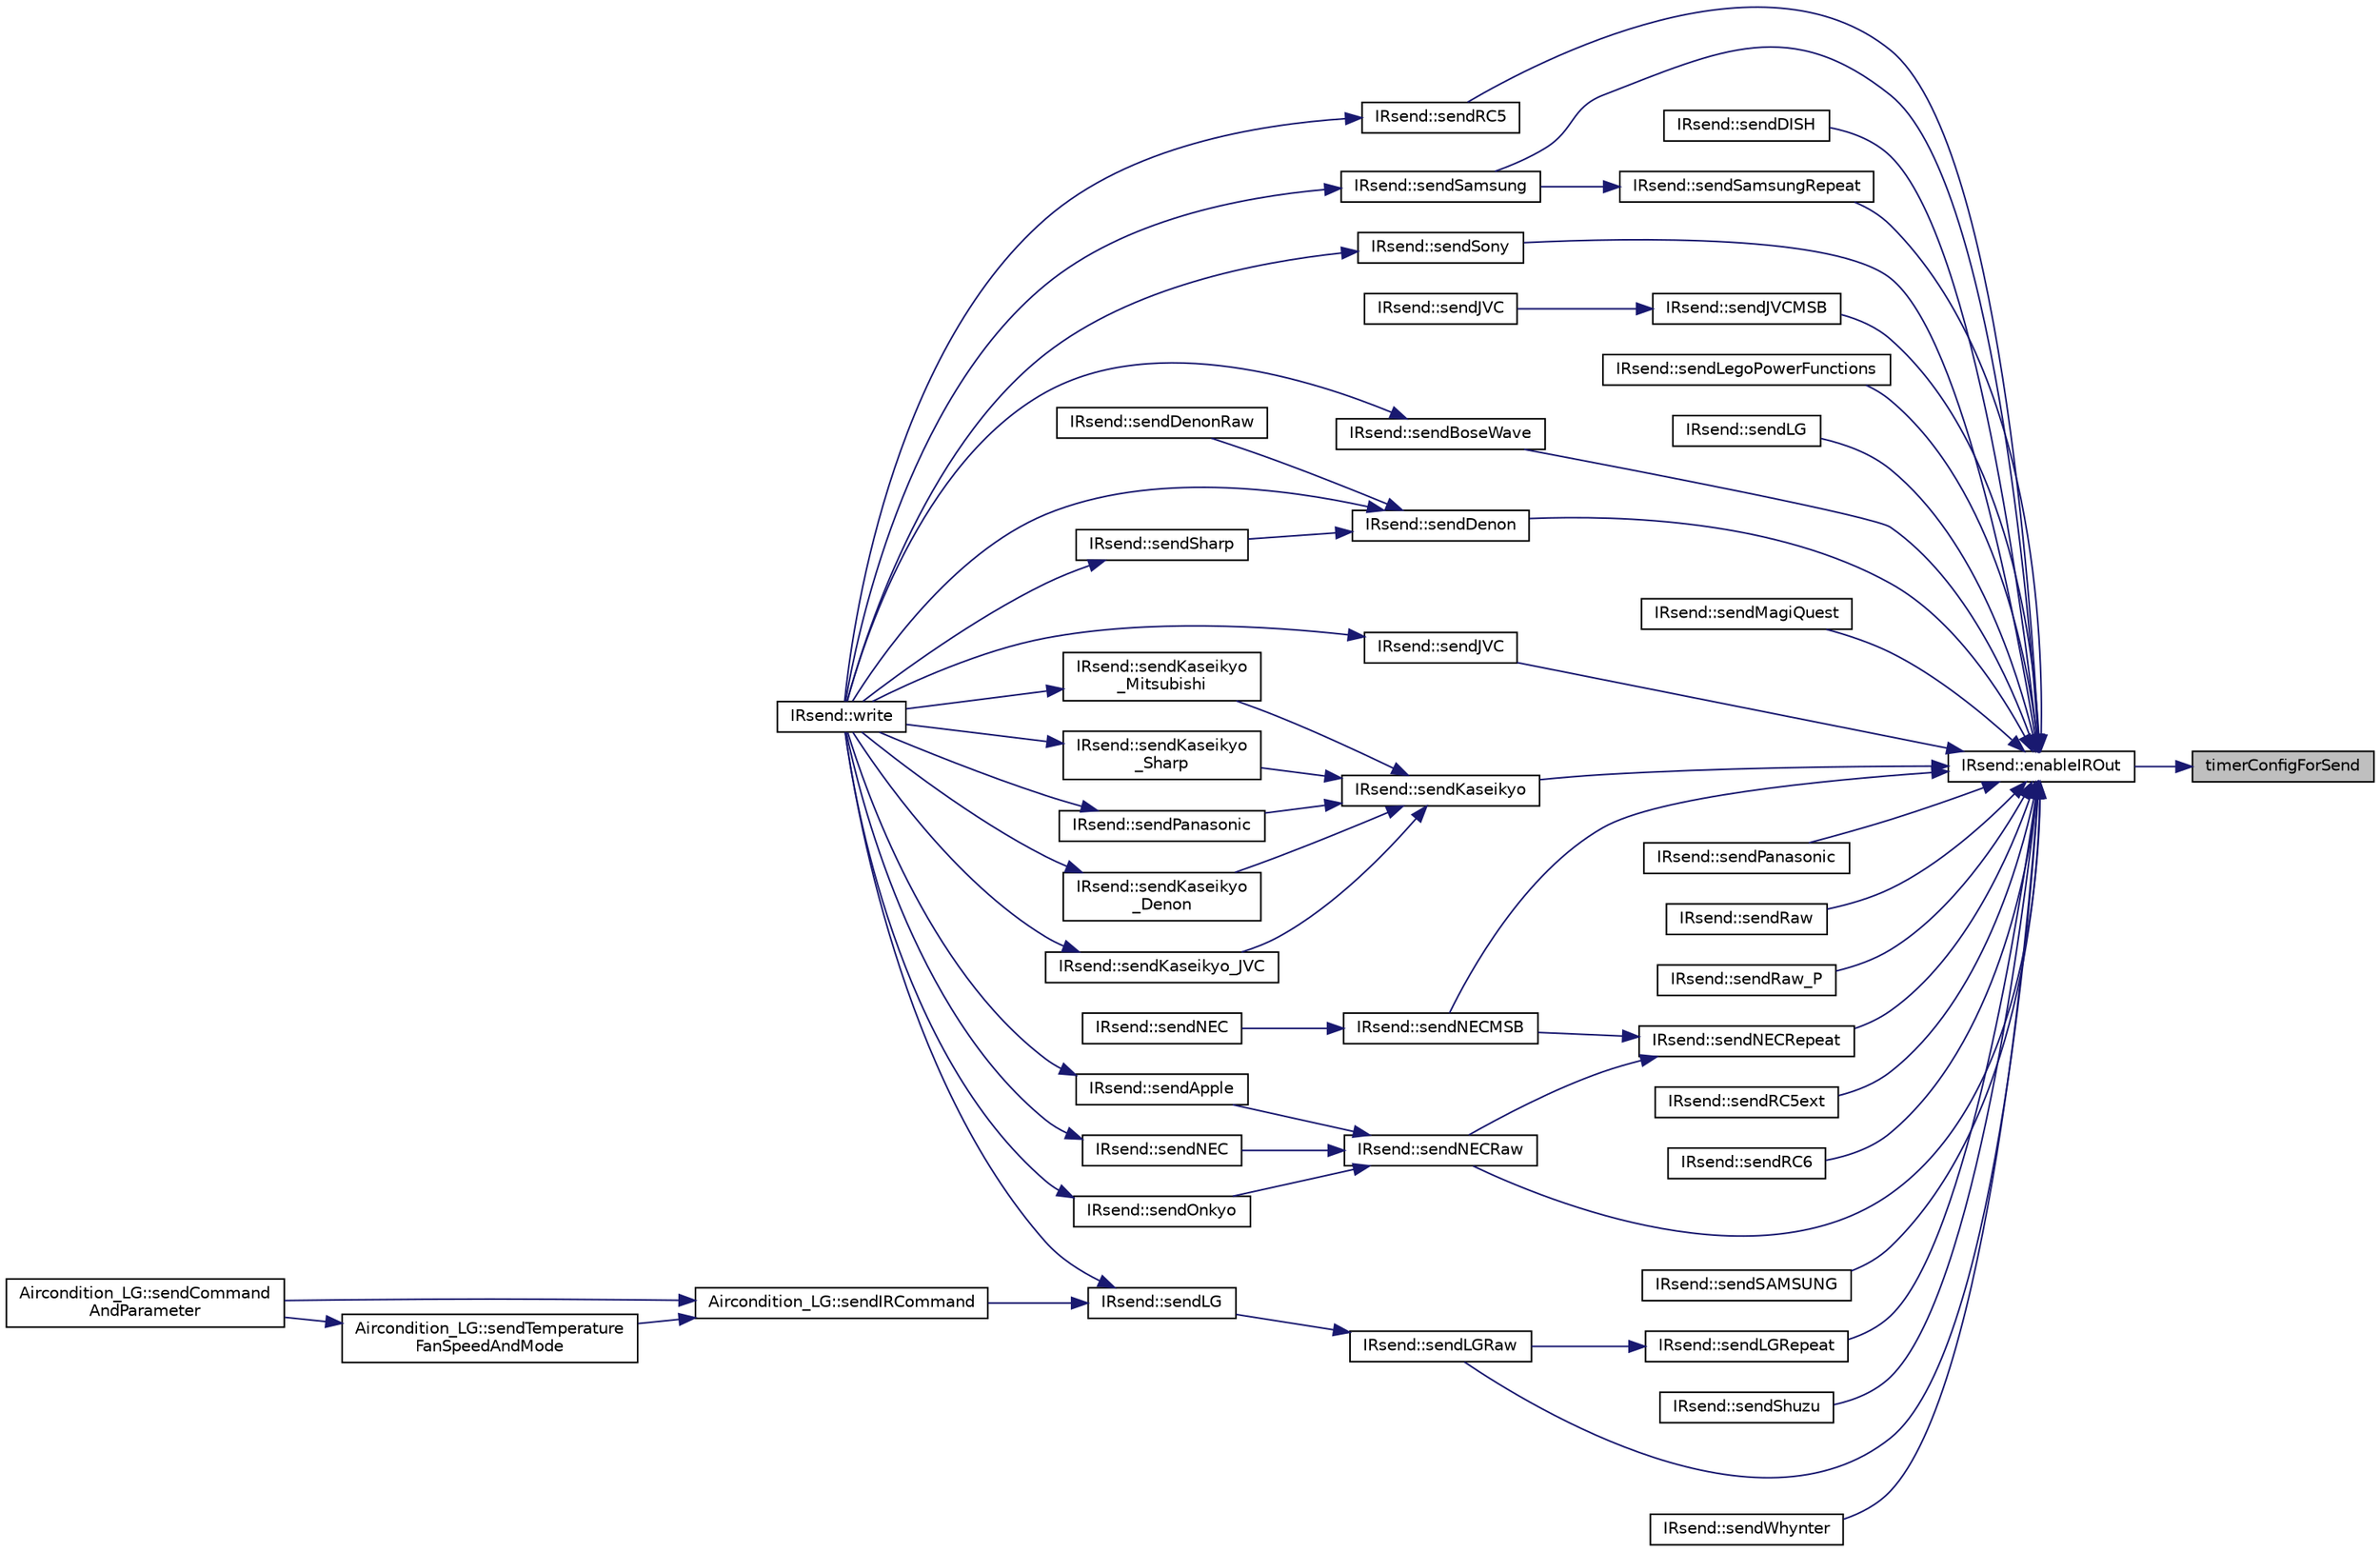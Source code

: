 digraph "timerConfigForSend"
{
 // LATEX_PDF_SIZE
  edge [fontname="Helvetica",fontsize="10",labelfontname="Helvetica",labelfontsize="10"];
  node [fontname="Helvetica",fontsize="10",shape=record];
  rankdir="RL";
  Node1 [label="timerConfigForSend",height=0.2,width=0.4,color="black", fillcolor="grey75", style="filled", fontcolor="black",tooltip=" "];
  Node1 -> Node2 [dir="back",color="midnightblue",fontsize="10",style="solid",fontname="Helvetica"];
  Node2 [label="IRsend::enableIROut",height=0.2,width=0.4,color="black", fillcolor="white", style="filled",URL="$group___sending.html#ga42c04af63d252b320c017ffa2bfc90e5",tooltip=" "];
  Node2 -> Node3 [dir="back",color="midnightblue",fontsize="10",style="solid",fontname="Helvetica"];
  Node3 [label="IRsend::sendBoseWave",height=0.2,width=0.4,color="black", fillcolor="white", style="filled",URL="$group___decoder.html#ga56bfe794dedefda7cc2487301fe1f1f3",tooltip=" "];
  Node3 -> Node4 [dir="back",color="midnightblue",fontsize="10",style="solid",fontname="Helvetica"];
  Node4 [label="IRsend::write",height=0.2,width=0.4,color="black", fillcolor="white", style="filled",URL="$group___sending.html#ga567f59869ebc6c7f53d0dc9b360dd4c3",tooltip=" "];
  Node2 -> Node5 [dir="back",color="midnightblue",fontsize="10",style="solid",fontname="Helvetica"];
  Node5 [label="IRsend::sendDenon",height=0.2,width=0.4,color="black", fillcolor="white", style="filled",URL="$group___decoder.html#ga342baabd2418ed33d6d847ea5f53f165",tooltip=" "];
  Node5 -> Node6 [dir="back",color="midnightblue",fontsize="10",style="solid",fontname="Helvetica"];
  Node6 [label="IRsend::sendDenonRaw",height=0.2,width=0.4,color="black", fillcolor="white", style="filled",URL="$group___decoder.html#ga24eb15e28a8cbfa9a19e106ebd736731",tooltip=" "];
  Node5 -> Node7 [dir="back",color="midnightblue",fontsize="10",style="solid",fontname="Helvetica"];
  Node7 [label="IRsend::sendSharp",height=0.2,width=0.4,color="black", fillcolor="white", style="filled",URL="$group___decoder.html#ga81b608682a7f7f89e0b1fd00756bb714",tooltip=" "];
  Node7 -> Node4 [dir="back",color="midnightblue",fontsize="10",style="solid",fontname="Helvetica"];
  Node5 -> Node4 [dir="back",color="midnightblue",fontsize="10",style="solid",fontname="Helvetica"];
  Node2 -> Node8 [dir="back",color="midnightblue",fontsize="10",style="solid",fontname="Helvetica"];
  Node8 [label="IRsend::sendDISH",height=0.2,width=0.4,color="black", fillcolor="white", style="filled",URL="$class_i_rsend.html#ac8b3fe0ba492391c8f142281165accec",tooltip=" "];
  Node2 -> Node9 [dir="back",color="midnightblue",fontsize="10",style="solid",fontname="Helvetica"];
  Node9 [label="IRsend::sendJVC",height=0.2,width=0.4,color="black", fillcolor="white", style="filled",URL="$group___decoder.html#ga5b226cb8ff607ec666fbab236fcd1ec9",tooltip=" "];
  Node9 -> Node4 [dir="back",color="midnightblue",fontsize="10",style="solid",fontname="Helvetica"];
  Node2 -> Node10 [dir="back",color="midnightblue",fontsize="10",style="solid",fontname="Helvetica"];
  Node10 [label="IRsend::sendJVCMSB",height=0.2,width=0.4,color="black", fillcolor="white", style="filled",URL="$group___decoder.html#gae3ffaf23301bec85ca0c2c7499f484a3",tooltip=" "];
  Node10 -> Node11 [dir="back",color="midnightblue",fontsize="10",style="solid",fontname="Helvetica"];
  Node11 [label="IRsend::sendJVC",height=0.2,width=0.4,color="black", fillcolor="white", style="filled",URL="$class_i_rsend.html#a623ebe3659a8600fd09ccd4391a632af",tooltip=" "];
  Node2 -> Node12 [dir="back",color="midnightblue",fontsize="10",style="solid",fontname="Helvetica"];
  Node12 [label="IRsend::sendKaseikyo",height=0.2,width=0.4,color="black", fillcolor="white", style="filled",URL="$group___decoder.html#ga4b61477c5bd7a32ec7d005d7bb88c610",tooltip=" "];
  Node12 -> Node13 [dir="back",color="midnightblue",fontsize="10",style="solid",fontname="Helvetica"];
  Node13 [label="IRsend::sendKaseikyo\l_Denon",height=0.2,width=0.4,color="black", fillcolor="white", style="filled",URL="$group___decoder.html#ga9c3687ea0ab26ce088bd2a8a0aa1f1c8",tooltip=" "];
  Node13 -> Node4 [dir="back",color="midnightblue",fontsize="10",style="solid",fontname="Helvetica"];
  Node12 -> Node14 [dir="back",color="midnightblue",fontsize="10",style="solid",fontname="Helvetica"];
  Node14 [label="IRsend::sendKaseikyo_JVC",height=0.2,width=0.4,color="black", fillcolor="white", style="filled",URL="$group___decoder.html#ga43bf86aaaa216292f8eb7d0941731241",tooltip=" "];
  Node14 -> Node4 [dir="back",color="midnightblue",fontsize="10",style="solid",fontname="Helvetica"];
  Node12 -> Node15 [dir="back",color="midnightblue",fontsize="10",style="solid",fontname="Helvetica"];
  Node15 [label="IRsend::sendKaseikyo\l_Mitsubishi",height=0.2,width=0.4,color="black", fillcolor="white", style="filled",URL="$group___decoder.html#gaf42f22f1d83211811b4ec765d4dc0a7f",tooltip=" "];
  Node15 -> Node4 [dir="back",color="midnightblue",fontsize="10",style="solid",fontname="Helvetica"];
  Node12 -> Node16 [dir="back",color="midnightblue",fontsize="10",style="solid",fontname="Helvetica"];
  Node16 [label="IRsend::sendKaseikyo\l_Sharp",height=0.2,width=0.4,color="black", fillcolor="white", style="filled",URL="$group___decoder.html#ga6fee66f189ae46afac1ebe876ffbbf58",tooltip=" "];
  Node16 -> Node4 [dir="back",color="midnightblue",fontsize="10",style="solid",fontname="Helvetica"];
  Node12 -> Node17 [dir="back",color="midnightblue",fontsize="10",style="solid",fontname="Helvetica"];
  Node17 [label="IRsend::sendPanasonic",height=0.2,width=0.4,color="black", fillcolor="white", style="filled",URL="$group___decoder.html#gad3a14e1a94a402a4cbe0eeeded312173",tooltip=" "];
  Node17 -> Node4 [dir="back",color="midnightblue",fontsize="10",style="solid",fontname="Helvetica"];
  Node2 -> Node18 [dir="back",color="midnightblue",fontsize="10",style="solid",fontname="Helvetica"];
  Node18 [label="IRsend::sendLegoPowerFunctions",height=0.2,width=0.4,color="black", fillcolor="white", style="filled",URL="$group___decoder.html#gaea94765ecf1af29cf323354be4d74538",tooltip=" "];
  Node2 -> Node19 [dir="back",color="midnightblue",fontsize="10",style="solid",fontname="Helvetica"];
  Node19 [label="IRsend::sendLG",height=0.2,width=0.4,color="black", fillcolor="white", style="filled",URL="$group___decoder.html#ga88ecc2eb801abf6aa1428cc0669abe94",tooltip=" "];
  Node2 -> Node20 [dir="back",color="midnightblue",fontsize="10",style="solid",fontname="Helvetica"];
  Node20 [label="IRsend::sendLGRaw",height=0.2,width=0.4,color="black", fillcolor="white", style="filled",URL="$group___decoder.html#ga9f8683daf286269b2aafab5e86a8bfc1",tooltip=" "];
  Node20 -> Node21 [dir="back",color="midnightblue",fontsize="10",style="solid",fontname="Helvetica"];
  Node21 [label="IRsend::sendLG",height=0.2,width=0.4,color="black", fillcolor="white", style="filled",URL="$group___decoder.html#gaf5095df5a6598fe2651510e4a8d5e018",tooltip=" "];
  Node21 -> Node22 [dir="back",color="midnightblue",fontsize="10",style="solid",fontname="Helvetica"];
  Node22 [label="Aircondition_LG::sendIRCommand",height=0.2,width=0.4,color="black", fillcolor="white", style="filled",URL="$group___airconditoners.html#ga113704b3b19c8477635210341163bf9e",tooltip=" "];
  Node22 -> Node23 [dir="back",color="midnightblue",fontsize="10",style="solid",fontname="Helvetica"];
  Node23 [label="Aircondition_LG::sendCommand\lAndParameter",height=0.2,width=0.4,color="black", fillcolor="white", style="filled",URL="$group___airconditoners.html#ga65bba14a0302268cc515831d37e95b7a",tooltip=" "];
  Node22 -> Node24 [dir="back",color="midnightblue",fontsize="10",style="solid",fontname="Helvetica"];
  Node24 [label="Aircondition_LG::sendTemperature\lFanSpeedAndMode",height=0.2,width=0.4,color="black", fillcolor="white", style="filled",URL="$group___airconditoners.html#ga83d18e2597cc2ea78f25889bc6c060e3",tooltip=" "];
  Node24 -> Node23 [dir="back",color="midnightblue",fontsize="10",style="solid",fontname="Helvetica"];
  Node21 -> Node4 [dir="back",color="midnightblue",fontsize="10",style="solid",fontname="Helvetica"];
  Node2 -> Node25 [dir="back",color="midnightblue",fontsize="10",style="solid",fontname="Helvetica"];
  Node25 [label="IRsend::sendLGRepeat",height=0.2,width=0.4,color="black", fillcolor="white", style="filled",URL="$group___decoder.html#ga59c09c7300fa34bc136b7be9bdebe2b5",tooltip=" "];
  Node25 -> Node20 [dir="back",color="midnightblue",fontsize="10",style="solid",fontname="Helvetica"];
  Node2 -> Node26 [dir="back",color="midnightblue",fontsize="10",style="solid",fontname="Helvetica"];
  Node26 [label="IRsend::sendMagiQuest",height=0.2,width=0.4,color="black", fillcolor="white", style="filled",URL="$class_i_rsend.html#a7baa10d355a9a694a7e3cce942ff9f59",tooltip=" "];
  Node2 -> Node27 [dir="back",color="midnightblue",fontsize="10",style="solid",fontname="Helvetica"];
  Node27 [label="IRsend::sendNECMSB",height=0.2,width=0.4,color="black", fillcolor="white", style="filled",URL="$group___decoder.html#ga0184d3edbfe2659b12fc157c3be0cd63",tooltip=" "];
  Node27 -> Node28 [dir="back",color="midnightblue",fontsize="10",style="solid",fontname="Helvetica"];
  Node28 [label="IRsend::sendNEC",height=0.2,width=0.4,color="black", fillcolor="white", style="filled",URL="$class_i_rsend.html#a2a6f485602665ff9556e2c1e4d456669",tooltip=" "];
  Node2 -> Node29 [dir="back",color="midnightblue",fontsize="10",style="solid",fontname="Helvetica"];
  Node29 [label="IRsend::sendNECRaw",height=0.2,width=0.4,color="black", fillcolor="white", style="filled",URL="$group___decoder.html#gaaeec0a3f8d592deee8746a5b06bc3454",tooltip=" "];
  Node29 -> Node30 [dir="back",color="midnightblue",fontsize="10",style="solid",fontname="Helvetica"];
  Node30 [label="IRsend::sendApple",height=0.2,width=0.4,color="black", fillcolor="white", style="filled",URL="$group___decoder.html#ga15fbc8a08b929395d6be6549cb296db5",tooltip=" "];
  Node30 -> Node4 [dir="back",color="midnightblue",fontsize="10",style="solid",fontname="Helvetica"];
  Node29 -> Node31 [dir="back",color="midnightblue",fontsize="10",style="solid",fontname="Helvetica"];
  Node31 [label="IRsend::sendNEC",height=0.2,width=0.4,color="black", fillcolor="white", style="filled",URL="$group___decoder.html#gacc081690ddf61dec5d3f1c55000da7f5",tooltip=" "];
  Node31 -> Node4 [dir="back",color="midnightblue",fontsize="10",style="solid",fontname="Helvetica"];
  Node29 -> Node32 [dir="back",color="midnightblue",fontsize="10",style="solid",fontname="Helvetica"];
  Node32 [label="IRsend::sendOnkyo",height=0.2,width=0.4,color="black", fillcolor="white", style="filled",URL="$group___decoder.html#ga857b05f2b99e8b705cb6d00470c4e78b",tooltip=" "];
  Node32 -> Node4 [dir="back",color="midnightblue",fontsize="10",style="solid",fontname="Helvetica"];
  Node2 -> Node33 [dir="back",color="midnightblue",fontsize="10",style="solid",fontname="Helvetica"];
  Node33 [label="IRsend::sendNECRepeat",height=0.2,width=0.4,color="black", fillcolor="white", style="filled",URL="$group___decoder.html#gae8fff4f1d8703ca18ea85a15289dc44c",tooltip=" "];
  Node33 -> Node27 [dir="back",color="midnightblue",fontsize="10",style="solid",fontname="Helvetica"];
  Node33 -> Node29 [dir="back",color="midnightblue",fontsize="10",style="solid",fontname="Helvetica"];
  Node2 -> Node34 [dir="back",color="midnightblue",fontsize="10",style="solid",fontname="Helvetica"];
  Node34 [label="IRsend::sendPanasonic",height=0.2,width=0.4,color="black", fillcolor="white", style="filled",URL="$group___decoder.html#ga205cb2e4005389ce19e769b25002b2a2",tooltip=" "];
  Node2 -> Node35 [dir="back",color="midnightblue",fontsize="10",style="solid",fontname="Helvetica"];
  Node35 [label="IRsend::sendRaw",height=0.2,width=0.4,color="black", fillcolor="white", style="filled",URL="$group___sending.html#gacdb18ddcfd936246e214e0a9519209bf",tooltip=" "];
  Node2 -> Node36 [dir="back",color="midnightblue",fontsize="10",style="solid",fontname="Helvetica"];
  Node36 [label="IRsend::sendRaw_P",height=0.2,width=0.4,color="black", fillcolor="white", style="filled",URL="$group___sending.html#ga34540fe390a44b055bfea3da6a79008c",tooltip=" "];
  Node2 -> Node37 [dir="back",color="midnightblue",fontsize="10",style="solid",fontname="Helvetica"];
  Node37 [label="IRsend::sendRC5",height=0.2,width=0.4,color="black", fillcolor="white", style="filled",URL="$group___decoder.html#ga55808fcce8aaf429ebbb1d34cb7f5ee5",tooltip=" "];
  Node37 -> Node4 [dir="back",color="midnightblue",fontsize="10",style="solid",fontname="Helvetica"];
  Node2 -> Node38 [dir="back",color="midnightblue",fontsize="10",style="solid",fontname="Helvetica"];
  Node38 [label="IRsend::sendRC5ext",height=0.2,width=0.4,color="black", fillcolor="white", style="filled",URL="$group___decoder.html#gaee1c9e1d8ab6dcf642d6707b4528385b",tooltip=" "];
  Node2 -> Node39 [dir="back",color="midnightblue",fontsize="10",style="solid",fontname="Helvetica"];
  Node39 [label="IRsend::sendRC6",height=0.2,width=0.4,color="black", fillcolor="white", style="filled",URL="$group___decoder.html#gab2553414d8480f449762eb00a3ff7d6d",tooltip=" "];
  Node2 -> Node40 [dir="back",color="midnightblue",fontsize="10",style="solid",fontname="Helvetica"];
  Node40 [label="IRsend::sendSamsung",height=0.2,width=0.4,color="black", fillcolor="white", style="filled",URL="$group___decoder.html#ga5d194d783811b52669eb1c1ab17a3a0f",tooltip=" "];
  Node40 -> Node4 [dir="back",color="midnightblue",fontsize="10",style="solid",fontname="Helvetica"];
  Node2 -> Node41 [dir="back",color="midnightblue",fontsize="10",style="solid",fontname="Helvetica"];
  Node41 [label="IRsend::sendSAMSUNG",height=0.2,width=0.4,color="black", fillcolor="white", style="filled",URL="$group___decoder.html#ga7b4ca49d8fceaf6ccfa26df2d1b553d5",tooltip=" "];
  Node2 -> Node42 [dir="back",color="midnightblue",fontsize="10",style="solid",fontname="Helvetica"];
  Node42 [label="IRsend::sendSamsungRepeat",height=0.2,width=0.4,color="black", fillcolor="white", style="filled",URL="$group___decoder.html#ga4daa3f9a1c496072f2e17cdcf93f3906",tooltip=" "];
  Node42 -> Node40 [dir="back",color="midnightblue",fontsize="10",style="solid",fontname="Helvetica"];
  Node2 -> Node43 [dir="back",color="midnightblue",fontsize="10",style="solid",fontname="Helvetica"];
  Node43 [label="IRsend::sendShuzu",height=0.2,width=0.4,color="black", fillcolor="white", style="filled",URL="$class_i_rsend.html#a1d8036a6e498c052b291a2871a3b1b94",tooltip=" "];
  Node2 -> Node44 [dir="back",color="midnightblue",fontsize="10",style="solid",fontname="Helvetica"];
  Node44 [label="IRsend::sendSony",height=0.2,width=0.4,color="black", fillcolor="white", style="filled",URL="$group___decoder.html#ga64cfeb90c005e597c62586ea19b93b12",tooltip=" "];
  Node44 -> Node4 [dir="back",color="midnightblue",fontsize="10",style="solid",fontname="Helvetica"];
  Node2 -> Node45 [dir="back",color="midnightblue",fontsize="10",style="solid",fontname="Helvetica"];
  Node45 [label="IRsend::sendWhynter",height=0.2,width=0.4,color="black", fillcolor="white", style="filled",URL="$group___decoder.html#ga8acfdbfc54f8b76d49acb799f5b40805",tooltip=" "];
}
